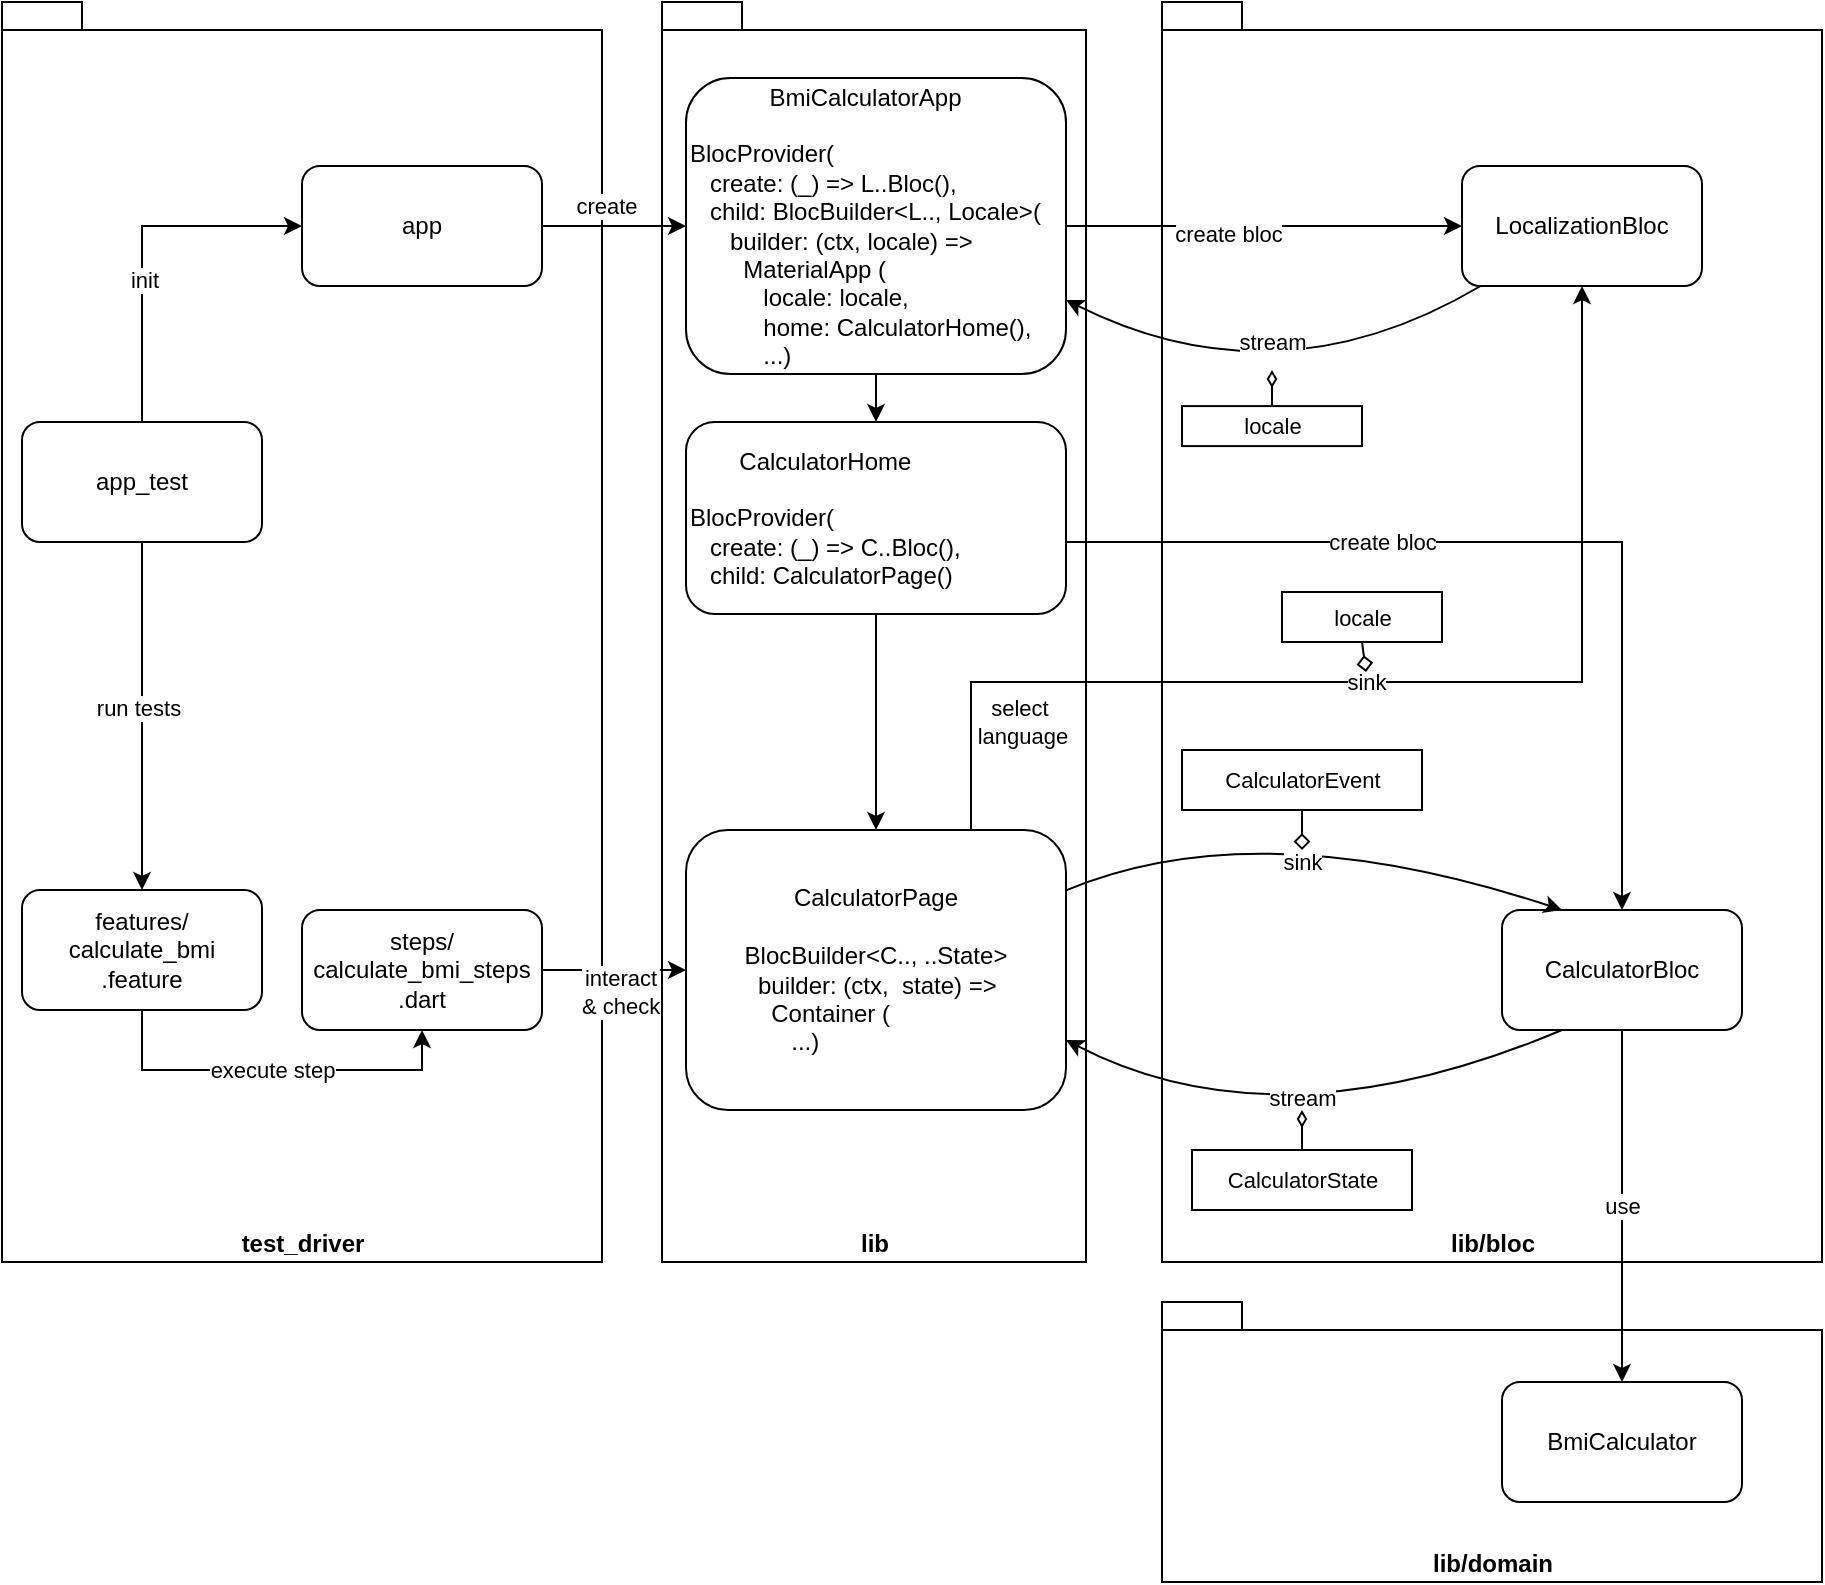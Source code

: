 <mxfile version="13.7.3" type="device"><diagram id="4DY9AL6dR4N06-fON3If" name="Page-1"><mxGraphModel dx="1092" dy="816" grid="1" gridSize="10" guides="1" tooltips="1" connect="1" arrows="1" fold="1" page="1" pageScale="1" pageWidth="827" pageHeight="1169" math="0" shadow="0"><root><mxCell id="0"/><mxCell id="1" parent="0"/><mxCell id="WTaM-rJuRC2N1R0aIPix-10" value="lib" style="shape=folder;fontStyle=1;spacingTop=10;tabWidth=40;tabHeight=14;tabPosition=left;html=1;verticalAlign=bottom;" parent="1" vertex="1"><mxGeometry x="340" width="212" height="630" as="geometry"/></mxCell><mxCell id="8uSKSbnsuFyCZDpR5Abw-17" value="lib/bloc" style="shape=folder;fontStyle=1;spacingTop=10;tabWidth=40;tabHeight=14;tabPosition=left;html=1;verticalAlign=bottom;" parent="1" vertex="1"><mxGeometry x="590" width="330" height="630" as="geometry"/></mxCell><mxCell id="8uSKSbnsuFyCZDpR5Abw-12" value="lib/domain" style="shape=folder;fontStyle=1;spacingTop=10;tabWidth=40;tabHeight=14;tabPosition=left;html=1;verticalAlign=bottom;" parent="1" vertex="1"><mxGeometry x="590" y="650" width="330" height="140" as="geometry"/></mxCell><mxCell id="9mBkomu9EdnXLgmtEmoX-10" value="create bloc" style="edgeStyle=orthogonalEdgeStyle;rounded=0;orthogonalLoop=1;jettySize=auto;html=1;exitX=0.989;exitY=0.625;exitDx=0;exitDy=0;exitPerimeter=0;" edge="1" parent="1" source="9mBkomu9EdnXLgmtEmoX-28" target="8uSKSbnsuFyCZDpR5Abw-2"><mxGeometry x="-0.31" relative="1" as="geometry"><mxPoint x="538" y="420" as="sourcePoint"/><mxPoint as="offset"/></mxGeometry></mxCell><mxCell id="9mBkomu9EdnXLgmtEmoX-20" value="sink" style="edgeStyle=orthogonalEdgeStyle;rounded=0;orthogonalLoop=1;jettySize=auto;html=1;exitX=0.75;exitY=0;exitDx=0;exitDy=0;" edge="1" parent="1" source="8uSKSbnsuFyCZDpR5Abw-1" target="9mBkomu9EdnXLgmtEmoX-11"><mxGeometry x="-0.061" relative="1" as="geometry"><Array as="points"><mxPoint x="495" y="340"/><mxPoint x="800" y="340"/></Array><mxPoint as="offset"/></mxGeometry></mxCell><mxCell id="9mBkomu9EdnXLgmtEmoX-26" value="select&amp;nbsp;&lt;br&gt;language" style="edgeLabel;html=1;align=center;verticalAlign=middle;resizable=0;points=[];" vertex="1" connectable="0" parent="9mBkomu9EdnXLgmtEmoX-20"><mxGeometry x="-0.813" y="-2" relative="1" as="geometry"><mxPoint x="23.5" as="offset"/></mxGeometry></mxCell><mxCell id="8uSKSbnsuFyCZDpR5Abw-1" value="&lt;div&gt;&lt;span&gt;CalculatorPage&lt;/span&gt;&lt;/div&gt;&lt;div style=&quot;text-align: left&quot;&gt;&lt;br&gt;&lt;/div&gt;&lt;div style=&quot;text-align: left&quot;&gt;BlocBuilder&amp;lt;C.., ..State&amp;gt;&lt;/div&gt;&lt;div style=&quot;text-align: left&quot;&gt;&amp;nbsp; builder: (ctx,&amp;nbsp; state) =&amp;gt;&lt;/div&gt;&lt;div style=&quot;text-align: left&quot;&gt;&amp;nbsp; &amp;nbsp; Container (&lt;/div&gt;&lt;div style=&quot;text-align: left&quot;&gt;&lt;span&gt;&amp;nbsp; &amp;nbsp; &amp;nbsp; &amp;nbsp;...)&lt;/span&gt;&lt;br&gt;&lt;/div&gt;" style="rounded=1;whiteSpace=wrap;html=1;" parent="1" vertex="1"><mxGeometry x="352" y="414" width="190" height="140" as="geometry"/></mxCell><mxCell id="8uSKSbnsuFyCZDpR5Abw-2" value="CalculatorBloc" style="rounded=1;whiteSpace=wrap;html=1;" parent="1" vertex="1"><mxGeometry x="760" y="454" width="120" height="60" as="geometry"/></mxCell><mxCell id="8uSKSbnsuFyCZDpR5Abw-3" value="" style="curved=1;endArrow=classic;html=1;entryX=0.25;entryY=0;entryDx=0;entryDy=0;" parent="1" source="8uSKSbnsuFyCZDpR5Abw-1" target="8uSKSbnsuFyCZDpR5Abw-2" edge="1"><mxGeometry width="50" height="50" relative="1" as="geometry"><mxPoint x="538" y="449.714" as="sourcePoint"/><mxPoint x="778" y="404" as="targetPoint"/><Array as="points"><mxPoint x="638" y="404"/></Array></mxGeometry></mxCell><mxCell id="8uSKSbnsuFyCZDpR5Abw-14" value="sink" style="edgeLabel;html=1;align=center;verticalAlign=middle;resizable=0;points=[];" parent="8uSKSbnsuFyCZDpR5Abw-3" vertex="1" connectable="0"><mxGeometry x="-0.124" y="-19" relative="1" as="geometry"><mxPoint x="16.61" y="4.23" as="offset"/></mxGeometry></mxCell><mxCell id="8uSKSbnsuFyCZDpR5Abw-5" value="" style="curved=1;endArrow=classic;html=1;exitX=0.25;exitY=1;exitDx=0;exitDy=0;entryX=1;entryY=0.75;entryDx=0;entryDy=0;" parent="1" source="8uSKSbnsuFyCZDpR5Abw-2" target="8uSKSbnsuFyCZDpR5Abw-1" edge="1"><mxGeometry width="50" height="50" relative="1" as="geometry"><mxPoint x="628" y="634" as="sourcePoint"/><mxPoint x="530" y="514" as="targetPoint"/><Array as="points"><mxPoint x="648" y="574"/></Array></mxGeometry></mxCell><mxCell id="8uSKSbnsuFyCZDpR5Abw-15" value="stream" style="edgeLabel;html=1;align=center;verticalAlign=middle;resizable=0;points=[];" parent="8uSKSbnsuFyCZDpR5Abw-5" vertex="1" connectable="0"><mxGeometry x="0.066" y="-25" relative="1" as="geometry"><mxPoint x="14.22" as="offset"/></mxGeometry></mxCell><mxCell id="8uSKSbnsuFyCZDpR5Abw-7" value="BmiCalculator" style="rounded=1;whiteSpace=wrap;html=1;" parent="1" vertex="1"><mxGeometry x="760" y="690" width="120" height="60" as="geometry"/></mxCell><mxCell id="8uSKSbnsuFyCZDpR5Abw-9" value="use" style="curved=1;endArrow=classic;html=1;entryX=0.5;entryY=0;entryDx=0;entryDy=0;exitX=0.5;exitY=1;exitDx=0;exitDy=0;" parent="1" source="8uSKSbnsuFyCZDpR5Abw-2" target="8uSKSbnsuFyCZDpR5Abw-7" edge="1"><mxGeometry width="50" height="50" relative="1" as="geometry"><mxPoint x="820" y="350" as="sourcePoint"/><mxPoint x="780" y="530" as="targetPoint"/><Array as="points"/></mxGeometry></mxCell><mxCell id="8uSKSbnsuFyCZDpR5Abw-18" value="&lt;span style=&quot;font-size: 11px ; background-color: rgb(255 , 255 , 255)&quot;&gt;CalculatorEvent&lt;/span&gt;" style="html=1;" parent="1" vertex="1"><mxGeometry x="600" y="374" width="120" height="30" as="geometry"/></mxCell><mxCell id="8uSKSbnsuFyCZDpR5Abw-19" value="&lt;span style=&quot;font-size: 11px ; background-color: rgb(255 , 255 , 255)&quot;&gt;CalculatorState&lt;/span&gt;" style="html=1;" parent="1" vertex="1"><mxGeometry x="605" y="574" width="110" height="30" as="geometry"/></mxCell><mxCell id="8uSKSbnsuFyCZDpR5Abw-22" value="" style="endArrow=none;endFill=0;endSize=12;html=1;entryX=0.5;entryY=1;entryDx=0;entryDy=0;startArrow=diamond;startFill=0;" parent="1" target="8uSKSbnsuFyCZDpR5Abw-18" edge="1"><mxGeometry width="160" relative="1" as="geometry"><mxPoint x="660" y="424" as="sourcePoint"/><mxPoint x="810" y="424" as="targetPoint"/></mxGeometry></mxCell><mxCell id="8uSKSbnsuFyCZDpR5Abw-23" value="" style="endArrow=none;endFill=0;endSize=12;html=1;entryX=0.5;entryY=0;entryDx=0;entryDy=0;startArrow=diamondThin;startFill=0;" parent="1" target="8uSKSbnsuFyCZDpR5Abw-19" edge="1"><mxGeometry width="160" relative="1" as="geometry"><mxPoint x="660" y="554" as="sourcePoint"/><mxPoint x="655" y="404" as="targetPoint"/></mxGeometry></mxCell><mxCell id="WTaM-rJuRC2N1R0aIPix-15" value="test_driver" style="shape=folder;fontStyle=1;spacingTop=10;tabWidth=40;tabHeight=14;tabPosition=left;html=1;verticalAlign=bottom;" parent="1" vertex="1"><mxGeometry x="10" width="300" height="630" as="geometry"/></mxCell><mxCell id="WTaM-rJuRC2N1R0aIPix-16" value="app" style="rounded=1;whiteSpace=wrap;html=1;" parent="1" vertex="1"><mxGeometry x="160" y="82" width="120" height="60" as="geometry"/></mxCell><mxCell id="WTaM-rJuRC2N1R0aIPix-17" value="" style="curved=1;endArrow=classic;html=1;exitX=1;exitY=0.5;exitDx=0;exitDy=0;entryX=0;entryY=0.5;entryDx=0;entryDy=0;" parent="1" source="WTaM-rJuRC2N1R0aIPix-16" target="WTaM-rJuRC2N1R0aIPix-19" edge="1"><mxGeometry width="50" height="50" relative="1" as="geometry"><mxPoint x="430" y="192" as="sourcePoint"/><mxPoint x="750" y="192" as="targetPoint"/></mxGeometry></mxCell><mxCell id="WTaM-rJuRC2N1R0aIPix-18" value="create" style="edgeLabel;html=1;align=center;verticalAlign=middle;resizable=0;points=[];" parent="WTaM-rJuRC2N1R0aIPix-17" vertex="1" connectable="0"><mxGeometry x="-0.124" y="-19" relative="1" as="geometry"><mxPoint y="-29" as="offset"/></mxGeometry></mxCell><mxCell id="9mBkomu9EdnXLgmtEmoX-12" style="edgeStyle=orthogonalEdgeStyle;rounded=0;orthogonalLoop=1;jettySize=auto;html=1;exitX=1;exitY=0.5;exitDx=0;exitDy=0;entryX=0;entryY=0.5;entryDx=0;entryDy=0;" edge="1" parent="1" source="WTaM-rJuRC2N1R0aIPix-19" target="9mBkomu9EdnXLgmtEmoX-11"><mxGeometry relative="1" as="geometry"><mxPoint x="538" y="112" as="sourcePoint"/></mxGeometry></mxCell><mxCell id="9mBkomu9EdnXLgmtEmoX-13" value="create bloc" style="edgeLabel;html=1;align=center;verticalAlign=middle;resizable=0;points=[];" vertex="1" connectable="0" parent="9mBkomu9EdnXLgmtEmoX-12"><mxGeometry x="-0.189" y="-4" relative="1" as="geometry"><mxPoint as="offset"/></mxGeometry></mxCell><mxCell id="WTaM-rJuRC2N1R0aIPix-19" value="&lt;div style=&quot;text-align: center&quot;&gt;BmiCalculatorApp&lt;/div&gt;&lt;div&gt;&lt;br&gt;BlocProvider(&lt;/div&gt;&lt;div&gt;&amp;nbsp; &amp;nbsp;create: (_) =&amp;gt; L..Bloc(),&lt;br&gt;&amp;nbsp; &amp;nbsp;child:&amp;nbsp;&lt;span&gt;BlocBuilder&amp;lt;L.., Locale&amp;gt;(&lt;/span&gt;&lt;/div&gt;&lt;div&gt;&amp;nbsp; &amp;nbsp; &amp;nbsp; builder: (ctx, locale) =&amp;gt;&lt;/div&gt;&lt;div&gt;&amp;nbsp; &amp;nbsp; &amp;nbsp; &amp;nbsp; MaterialApp (&lt;/div&gt;&lt;div&gt;&amp;nbsp; &amp;nbsp; &amp;nbsp; &amp;nbsp; &amp;nbsp; &amp;nbsp;locale: locale,&lt;/div&gt;&lt;div&gt;&amp;nbsp; &amp;nbsp; &amp;nbsp; &amp;nbsp; &amp;nbsp; &amp;nbsp;home: CalculatorHome(),&lt;/div&gt;&lt;div&gt;&amp;nbsp; &amp;nbsp; &amp;nbsp; &amp;nbsp; &amp;nbsp; &amp;nbsp;...)&lt;/div&gt;" style="rounded=1;whiteSpace=wrap;html=1;align=left;" parent="1" vertex="1"><mxGeometry x="352" y="38" width="190" height="148" as="geometry"/></mxCell><mxCell id="WTaM-rJuRC2N1R0aIPix-20" value="" style="curved=1;endArrow=classic;html=1;" parent="1" source="WTaM-rJuRC2N1R0aIPix-19" target="9mBkomu9EdnXLgmtEmoX-28" edge="1"><mxGeometry width="50" height="50" relative="1" as="geometry"><mxPoint x="449" y="190" as="sourcePoint"/><mxPoint x="407" y="200" as="targetPoint"/></mxGeometry></mxCell><mxCell id="WTaM-rJuRC2N1R0aIPix-22" value="" style="curved=1;endArrow=classic;html=1;exitX=1;exitY=0.5;exitDx=0;exitDy=0;entryX=0;entryY=0.5;entryDx=0;entryDy=0;" parent="1" source="9mBkomu9EdnXLgmtEmoX-8" target="8uSKSbnsuFyCZDpR5Abw-1" edge="1"><mxGeometry width="50" height="50" relative="1" as="geometry"><mxPoint x="290" y="394" as="sourcePoint"/><mxPoint x="370" y="394" as="targetPoint"/></mxGeometry></mxCell><mxCell id="WTaM-rJuRC2N1R0aIPix-23" value="interact &lt;br&gt;&lt;div style=&quot;text-align: left&quot;&gt;&amp;amp; check&lt;/div&gt;" style="edgeLabel;html=1;align=center;verticalAlign=middle;resizable=0;points=[];" parent="WTaM-rJuRC2N1R0aIPix-22" vertex="1" connectable="0"><mxGeometry x="-0.124" y="-19" relative="1" as="geometry"><mxPoint x="6.78" y="-7.85" as="offset"/></mxGeometry></mxCell><mxCell id="9mBkomu9EdnXLgmtEmoX-4" style="edgeStyle=orthogonalEdgeStyle;rounded=0;orthogonalLoop=1;jettySize=auto;html=1;exitX=0.5;exitY=0;exitDx=0;exitDy=0;entryX=0;entryY=0.5;entryDx=0;entryDy=0;" edge="1" parent="1" source="9mBkomu9EdnXLgmtEmoX-1" target="WTaM-rJuRC2N1R0aIPix-16"><mxGeometry relative="1" as="geometry"><mxPoint x="80" y="132" as="sourcePoint"/></mxGeometry></mxCell><mxCell id="9mBkomu9EdnXLgmtEmoX-6" value="init" style="edgeLabel;html=1;align=center;verticalAlign=middle;resizable=0;points=[];" vertex="1" connectable="0" parent="9mBkomu9EdnXLgmtEmoX-4"><mxGeometry x="-0.2" y="-1" relative="1" as="geometry"><mxPoint as="offset"/></mxGeometry></mxCell><mxCell id="9mBkomu9EdnXLgmtEmoX-5" style="edgeStyle=orthogonalEdgeStyle;rounded=0;orthogonalLoop=1;jettySize=auto;html=1;exitX=0.5;exitY=1;exitDx=0;exitDy=0;entryX=0.5;entryY=0;entryDx=0;entryDy=0;" edge="1" parent="1" source="9mBkomu9EdnXLgmtEmoX-1" target="9mBkomu9EdnXLgmtEmoX-2"><mxGeometry relative="1" as="geometry"><mxPoint x="80" y="330" as="sourcePoint"/></mxGeometry></mxCell><mxCell id="9mBkomu9EdnXLgmtEmoX-7" value="run tests" style="edgeLabel;html=1;align=center;verticalAlign=middle;resizable=0;points=[];" vertex="1" connectable="0" parent="9mBkomu9EdnXLgmtEmoX-5"><mxGeometry x="-0.048" y="-2" relative="1" as="geometry"><mxPoint as="offset"/></mxGeometry></mxCell><mxCell id="9mBkomu9EdnXLgmtEmoX-1" value="app_test" style="rounded=1;whiteSpace=wrap;html=1;" vertex="1" parent="1"><mxGeometry x="20" y="210" width="120" height="60" as="geometry"/></mxCell><mxCell id="9mBkomu9EdnXLgmtEmoX-9" value="execute step" style="edgeStyle=orthogonalEdgeStyle;rounded=0;orthogonalLoop=1;jettySize=auto;html=1;exitX=0.5;exitY=1;exitDx=0;exitDy=0;entryX=0.5;entryY=1;entryDx=0;entryDy=0;" edge="1" parent="1" source="9mBkomu9EdnXLgmtEmoX-2" target="9mBkomu9EdnXLgmtEmoX-8"><mxGeometry relative="1" as="geometry"/></mxCell><mxCell id="9mBkomu9EdnXLgmtEmoX-2" value="features/&lt;br&gt;calculate_bmi&lt;br&gt;.feature" style="rounded=1;whiteSpace=wrap;html=1;" vertex="1" parent="1"><mxGeometry x="20" y="444" width="120" height="60" as="geometry"/></mxCell><mxCell id="9mBkomu9EdnXLgmtEmoX-8" value="steps/&lt;br&gt;calculate_bmi_steps&lt;br&gt;.dart" style="rounded=1;whiteSpace=wrap;html=1;" vertex="1" parent="1"><mxGeometry x="160" y="454" width="120" height="60" as="geometry"/></mxCell><mxCell id="9mBkomu9EdnXLgmtEmoX-11" value="LocalizationBloc" style="rounded=1;whiteSpace=wrap;html=1;" vertex="1" parent="1"><mxGeometry x="740" y="82" width="120" height="60" as="geometry"/></mxCell><mxCell id="9mBkomu9EdnXLgmtEmoX-14" value="" style="curved=1;endArrow=classic;html=1;entryX=1;entryY=0.75;entryDx=0;entryDy=0;" edge="1" parent="1" source="9mBkomu9EdnXLgmtEmoX-11" target="WTaM-rJuRC2N1R0aIPix-19"><mxGeometry width="50" height="50" relative="1" as="geometry"><mxPoint x="788" y="142" as="sourcePoint"/><mxPoint x="538" y="150.4" as="targetPoint"/><Array as="points"><mxPoint x="648" y="202"/></Array></mxGeometry></mxCell><mxCell id="9mBkomu9EdnXLgmtEmoX-15" value="stream" style="edgeLabel;html=1;align=center;verticalAlign=middle;resizable=0;points=[];" vertex="1" connectable="0" parent="9mBkomu9EdnXLgmtEmoX-14"><mxGeometry x="0.066" y="-25" relative="1" as="geometry"><mxPoint x="-6.81" y="-5.96" as="offset"/></mxGeometry></mxCell><mxCell id="9mBkomu9EdnXLgmtEmoX-16" value="&lt;span style=&quot;font-size: 11px ; background-color: rgb(255 , 255 , 255)&quot;&gt;locale&lt;/span&gt;" style="html=1;" vertex="1" parent="1"><mxGeometry x="600" y="202.04" width="90" height="20" as="geometry"/></mxCell><mxCell id="9mBkomu9EdnXLgmtEmoX-17" value="" style="endArrow=none;endFill=0;endSize=12;html=1;entryX=0.5;entryY=0;entryDx=0;entryDy=0;startArrow=diamondThin;startFill=0;" edge="1" parent="1" target="9mBkomu9EdnXLgmtEmoX-16"><mxGeometry width="160" relative="1" as="geometry"><mxPoint x="645" y="184.04" as="sourcePoint"/><mxPoint x="640" y="34.04" as="targetPoint"/></mxGeometry></mxCell><mxCell id="9mBkomu9EdnXLgmtEmoX-23" value="&lt;span style=&quot;font-size: 11px ; background-color: rgb(255 , 255 , 255)&quot;&gt;locale&lt;/span&gt;" style="html=1;" vertex="1" parent="1"><mxGeometry x="650" y="295" width="80" height="25" as="geometry"/></mxCell><mxCell id="9mBkomu9EdnXLgmtEmoX-24" value="" style="endArrow=none;endFill=0;endSize=12;html=1;entryX=0.5;entryY=1;entryDx=0;entryDy=0;startArrow=diamond;startFill=0;" edge="1" parent="1" target="9mBkomu9EdnXLgmtEmoX-23"><mxGeometry width="160" relative="1" as="geometry"><mxPoint x="692" y="335" as="sourcePoint"/><mxPoint x="859" y="332.88" as="targetPoint"/></mxGeometry></mxCell><mxCell id="9mBkomu9EdnXLgmtEmoX-30" value="" style="edgeStyle=orthogonalEdgeStyle;rounded=0;orthogonalLoop=1;jettySize=auto;html=1;exitX=0.5;exitY=1;exitDx=0;exitDy=0;" edge="1" parent="1" source="9mBkomu9EdnXLgmtEmoX-28" target="8uSKSbnsuFyCZDpR5Abw-1"><mxGeometry relative="1" as="geometry"><mxPoint x="447" y="370" as="sourcePoint"/></mxGeometry></mxCell><mxCell id="9mBkomu9EdnXLgmtEmoX-28" value="&lt;div style=&quot;text-align: center&quot;&gt;CalculatorHome&lt;/div&gt;&lt;div&gt;&lt;br&gt;BlocProvider(&lt;/div&gt;&lt;div&gt;&amp;nbsp; &amp;nbsp;create: (_) =&amp;gt; C..Bloc(),&lt;br&gt;&amp;nbsp; &amp;nbsp;child: CalculatorPage()&lt;br&gt;&lt;/div&gt;" style="rounded=1;whiteSpace=wrap;html=1;align=left;" vertex="1" parent="1"><mxGeometry x="352" y="210" width="190" height="96" as="geometry"/></mxCell></root></mxGraphModel></diagram></mxfile>